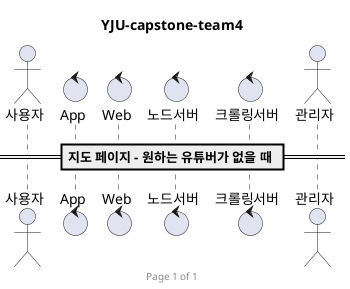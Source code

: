 @startuml

title YJU-capstone-team4
footer Page %page% of %lastpage%

actor 사용자 as User
control App
control Web
control 노드서버 as Node
control 크롤링서버 as Lamda
actor 관리자 as Admin

== 지도 페이지 - 원하는 유튜버가 없을 때 ==

@enduml